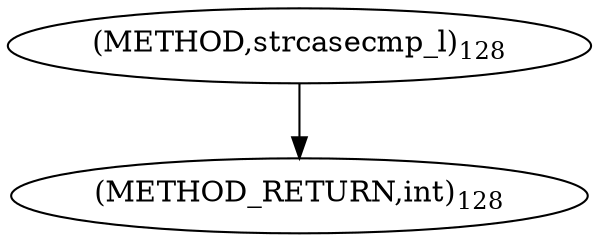digraph "strcasecmp_l" {  
"98975" [label = <(METHOD,strcasecmp_l)<SUB>128</SUB>> ]
"98979" [label = <(METHOD_RETURN,int)<SUB>128</SUB>> ]
  "98975" -> "98979" 
}
